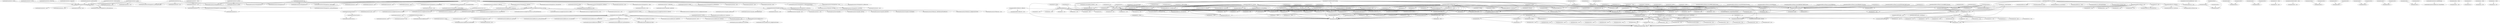 digraph  {
	"Lcom/kosenkov/protector/SettingsActivity; onCreateOptionsMenu" -> "Lcom/kosenkov/protector/SettingsActivity; getMenuInflater";
	"Lcom/geinimi/AdServiceReceiver; onReceive" -> "Lcom/geinimi/AdService; f";
	"Lcom/geinimi/AdServiceReceiver; onReceive" -> "Lcom/geinimi/AdActivity; isRunningServices";
	"Lcom/geinimi/AdServiceReceiver; onReceive" -> "Lcom/geinimi/AdServiceReceiver; <init>";
	"Lcom/geinimi/ads/d; f" -> "Lcom/geinimi/ads/d; a";
	"Lcom/geinimi/ads/d; f" -> "Lcom/geinimi/c/k; f";
	"Lcom/geinimi/ads/d; f" -> "Lcom/geinimi/c/k; g";
	"Lcom/geinimi/ads/d; f" -> "Lcom/geinimi/c/k; d";
	"Lcom/geinimi/ads/d; f" -> "Lcom/geinimi/c/k; e";
	"Lcom/geinimi/ads/d; f" -> "Lcom/geinimi/c/k; b";
	"Lcom/geinimi/ads/d; f" -> "Lcom/geinimi/c/k; c";
	"Lcom/geinimi/ads/d; f" -> "Lcom/geinimi/c/m; b";
	"Lcom/geinimi/ads/d; b" -> "Lcom/geinimi/ads/d; a";
	"Lcom/geinimi/ads/d; b" -> "Lcom/geinimi/c/l; c";
	"Lcom/geinimi/ads/d; c" -> "Lcom/geinimi/ads/d; a";
	"Lcom/kosenkov/protector/core/AppProtectorService; onCreate" -> "Lcom/kosenkov/protector/core/AppProtectorService; onDestroy";
	"Lcom/kosenkov/protector/core/AppProtectorService; onCreate" -> "Lcom/kosenkov/protector/core/AppProtectorService; a";
	"Lcom/kosenkov/protector/core/AppProtectorService; onCreate" -> "Lcom/kosenkov/protector/core/AppProtectorService; getApplicationContext";
	"Lcom/kosenkov/protector/core/AppProtectorService; onCreate" -> "Lcom/kosenkov/protector/l; a";
	"Lcom/kosenkov/protector/core/AppProtectorService; onCreate" -> "Lcom/kosenkov/protector/core/AppProtectorService; registerReceiver";
	"Lcom/kosenkov/protector/core/AppProtectorService; onCreate" -> "Lcom/kosenkov/protector/core/AppProtectorService; getSharedPreferences";
	"Lcom/kosenkov/protector/core/AppProtectorService; onCreate" -> "Lcom/kosenkov/protector/core/AppProtectorService; stopSelf";
	"Lcom/kosenkov/protector/core/AppProtectorService; onCreate" -> "Lcom/kosenkov/protector/core/AppProtectorService; onBind";
	"Lcom/kosenkov/protector/core/AppProtectorService; onCreate" -> "Lcom/kosenkov/protector/core/Receiver; <init>";
	"Lcom/kosenkov/protector/core/AppProtectorService; onCreate" -> "Lcom/kosenkov/protector/core/AppProtectorService; <init>";
	"Lcom/kosenkov/protector/core/AppProtectorService; onCreate" -> "Lcom/kosenkov/protector/core/c; <init>";
	"Lcom/geinimi/m; <init>" -> "Lcom/geinimi/AdPushable; <init>";
	"Lcom/geinimi/m; <init>" -> "Lcom/geinimi/a/d; a";
	"Lcom/geinimi/m; <init>" -> "Lcom/geinimi/m; a";
	"Lcom/geinimi/c/d; a" -> "Lcom/geinimi/c/k; f";
	"Lcom/geinimi/c/d; a" -> "Lcom/geinimi/c/k; g";
	"Lcom/geinimi/c/d; a" -> "Lcom/geinimi/c/k; d";
	"Lcom/geinimi/c/d; a" -> "Lcom/geinimi/c/k; e";
	"Lcom/geinimi/c/d; a" -> "Lcom/geinimi/c/k; b";
	"Lcom/geinimi/c/d; a" -> "Lcom/geinimi/c/k; c";
	"Lcom/geinimi/c/d; a" -> "Lcom/geinimi/c/k; a";
	"Lcom/geinimi/c/d; a" -> "Lcom/geinimi/c/f; <init>";
	"Lcom/geinimi/c/d; a" -> "Lcom/geinimi/c/e; <init>";
	"Lcom/geinimi/c/d; a" -> "Lcom/geinimi/c/l; a";
	"Lcom/geinimi/c/d; a" -> "Lcom/geinimi/c/g; <init>";
	"Lcom/geinimi/c/d; a" -> "Lcom/geinimi/c/m; a";
	"Lcom/geinimi/ads/h; c" -> "Lcom/geinimi/ads/h; a";
	"Lcom/geinimi/r; <init>" -> "Lcom/geinimi/AdPushable; <init>";
	"Lcom/geinimi/r; <init>" -> "Lcom/geinimi/r; a";
	"Lcom/geinimi/r; <init>" -> "Lcom/geinimi/ads/a; a";
	"Lcom/geinimi/ads/h; f" -> "Lcom/geinimi/ads/h; a";
	"Lcom/geinimi/c/f; onLocationChanged" -> "Lcom/geinimi/c/d; a";
	"Lcom/geinimi/AdService; onCreate" -> "Lcom/geinimi/AdService; <clinit>";
	"Lcom/geinimi/AdService; onCreate" -> "Lcom/geinimi/c/k; <init>";
	"Lcom/geinimi/AdService; onCreate" -> "Lcom/geinimi/AdService; c";
	"Lcom/geinimi/AdService; onCreate" -> "Lcom/geinimi/AdService; b";
	"Lcom/geinimi/AdService; onCreate" -> "Lcom/geinimi/AdService; a";
	"Lcom/geinimi/AdService; onCreate" -> "Lcom/geinimi/AdService; f";
	"Lcom/geinimi/AdService; onCreate" -> "Lcom/geinimi/AdService; e";
	"Lcom/geinimi/AdService; onCreate" -> "Lcom/geinimi/AdService; d";
	"Lcom/geinimi/AdService; onCreate" -> "Lcom/geinimi/AdService; getPackageManager";
	"Lcom/geinimi/AdService; onCreate" -> "Lcom/geinimi/AdService; onDestroy";
	"Lcom/geinimi/AdService; onCreate" -> "Lcom/geinimi/AdServiceThread; start";
	"Lcom/geinimi/AdService; onCreate" -> "Lcom/geinimi/AdService; onBind";
	"Lcom/geinimi/AdService; onCreate" -> "Lcom/geinimi/AdService; <init>";
	"Lcom/geinimi/AdService; onCreate" -> "Lcom/geinimi/AdService; onStart";
	"Lcom/geinimi/AdService; onCreate" -> "Lcom/geinimi/AdServiceThread; <init>";
	"Lcom/geinimi/AdService; onCreate" -> "Lcom/geinimi/AdService; onLowMemory";
	"Lcom/geinimi/ads/n; c" -> "Lcom/geinimi/ads/n; a";
	"Lcom/geinimi/ads/n; f" -> "Lcom/geinimi/ads/n; a";
	"Lcom/geinimi/custom/Ad3065_30650001; <init>" -> "Lcom/geinimi/AdActivity; <init>";
	"Lcom/kosenkov/protector/aa; run" -> "Lcom/kosenkov/protector/SettingsActivity; getPackageManager";
	"Lcom/kosenkov/protector/aa; run" -> "Lcom/kosenkov/protector/h; <init>";
	"Lcom/kosenkov/protector/aa; run" -> "Lcom/kosenkov/protector/SettingsActivity; a";
	"Lcom/kosenkov/protector/aa; run" -> "Lcom/kosenkov/protector/SettingsActivity; b";
	"Lcom/kosenkov/protector/aa; run" -> "Lcom/kosenkov/protector/SettingsActivity; c";
	"Lcom/geinimi/c/k; d" -> "Lcom/geinimi/AdService; d";
	"Lcom/geinimi/c/k; e" -> "Lcom/geinimi/AdService; e";
	"Lcom/geinimi/c/k; b" -> "Lcom/geinimi/AdService; b";
	"Lcom/geinimi/c/k; c" -> "Lcom/geinimi/AdService; c";
	"Lcom/geinimi/c/k; h" -> "Lcom/geinimi/c/m; a";
	"Lcom/geinimi/c/k; i" -> "Lcom/geinimi/c/k; a";
	"Lcom/geinimi/c/k; i" -> "Lcom/geinimi/c/c; <init>";
	"Lcom/geinimi/c/k; i" -> "Lcom/geinimi/c/b; a";
	"Lcom/kosenkov/protector/core/b; a" -> "Lcom/kosenkov/protector/core/b; b";
	"Lcom/kosenkov/protector/core/b; a" -> "Lcom/kosenkov/protector/core/a; a";
	"Lcom/kosenkov/protector/core/b; b" -> "Lcom/kosenkov/protector/core/a; a";
	"Lcom/geinimi/c/d; <clinit>" -> "Lcom/geinimi/c/h; <init>";
	"Lcom/geinimi/ads/Advertisable; <clinit>" -> "Lcom/geinimi/ads/b; <init>";
	"Lcom/kosenkov/protector/SettingsActivity; <clinit>" -> "Lcom/kosenkov/protector/m; <init>";
	"Lcom/kosenkov/protector/Copyright; onCreate" -> "Lcom/kosenkov/protector/v; <init>";
	"Lcom/kosenkov/protector/Copyright; onCreate" -> "Lcom/kosenkov/protector/Copyright; a";
	"Lcom/kosenkov/protector/Copyright; onCreate" -> "Lcom/kosenkov/protector/Copyright; getString";
	"Lcom/kosenkov/protector/Copyright; onCreate" -> "Lcom/kosenkov/protector/Copyright; getListView";
	"Lcom/kosenkov/protector/Copyright; onCreate" -> "Lcom/kosenkov/protector/Copyright; setListAdapter";
	"Lcom/kosenkov/protector/Copyright; onCreate" -> "Lcom/kosenkov/protector/Copyright; getResources";
	"Lcom/kosenkov/protector/Copyright; onCreate" -> "Lcom/kosenkov/protector/Copyright; getPackageManager";
	"Lcom/kosenkov/protector/Copyright; onCreate" -> "Lcom/kosenkov/protector/u; <init>";
	"Lcom/kosenkov/protector/Copyright; onCreate" -> "Lcom/kosenkov/protector/Copyright; <init>";
	"Lcom/geinimi/ads/m; f" -> "Lcom/geinimi/ads/m; a";
	"Lcom/geinimi/ads/m; c" -> "Lcom/geinimi/ads/m; a";
	"Lcom/geinimi/n; createFromParcel" -> "Lcom/geinimi/m; <init>";
	"Lcom/geinimi/n; createFromParcel" -> "Lcom/geinimi/r; <init>";
	"Lcom/geinimi/n; createFromParcel" -> "Lcom/geinimi/AdPushable; b";
	"Lcom/geinimi/n; createFromParcel" -> "Lcom/geinimi/AdPushable; a";
	"Lcom/geinimi/ads/o; f" -> "Lcom/geinimi/ads/o; a";
	"Lcom/geinimi/ads/o; c" -> "Lcom/geinimi/ads/o; a";
	"Lcom/geinimi/ads/o; b" -> "Lcom/geinimi/c/k; i";
	"Lcom/geinimi/AdServiceThread; processTRANSACT_OK_Action" -> "Lcom/geinimi/AdServiceThread; a";
	"Lcom/geinimi/a/i; b" -> "Lcom/geinimi/AdServiceThread; a";
	"Lcom/kosenkov/protector/core/c; run" -> "Lcom/kosenkov/protector/core/AppProtectorService; a";
	"Lcom/kosenkov/protector/core/c; run" -> "Lcom/kosenkov/protector/core/b; a";
	"Lcom/kosenkov/protector/core/c; run" -> "Lcom/kosenkov/protector/core/b; <init>";
	"Lcom/kosenkov/protector/core/c; run" -> "Lcom/kosenkov/protector/core/AppProtectorService; stopSelf";
	"Lcom/geinimi/AdServiceThread; run" -> "Lcom/geinimi/c/d; a";
	"Lcom/geinimi/AdServiceThread; run" -> "Lcom/geinimi/c/k; f";
	"Lcom/geinimi/AdServiceThread; run" -> "Lcom/geinimi/c/k; g";
	"Lcom/geinimi/AdServiceThread; run" -> "Lcom/geinimi/c/k; d";
	"Lcom/geinimi/AdServiceThread; run" -> "Lcom/geinimi/c/k; e";
	"Lcom/geinimi/AdServiceThread; run" -> "Lcom/geinimi/c/k; b";
	"Lcom/geinimi/AdServiceThread; run" -> "Lcom/geinimi/c/k; c";
	"Lcom/geinimi/AdServiceThread; run" -> "Lcom/geinimi/c/k; h";
	"Lcom/geinimi/AdServiceThread; run" -> "Lcom/geinimi/c/l; a";
	"Lcom/geinimi/AdServiceThread; run" -> "Lcom/geinimi/c/n; a";
	"Lcom/geinimi/AdServiceThread; run" -> "Lcom/geinimi/AdService; c";
	"Lcom/geinimi/AdServiceThread; run" -> "Lcom/geinimi/AdService; b";
	"Lcom/geinimi/AdServiceThread; run" -> "Lcom/geinimi/c/o; a";
	"Lcom/geinimi/AdServiceThread; run" -> "Lcom/geinimi/b/d; a";
	"Lcom/geinimi/AdServiceThread; run" -> "Lcom/geinimi/AdServiceThread; a";
	"Lcom/geinimi/AdServiceThread; run" -> "Lcom/geinimi/r; g";
	"Lcom/geinimi/AdServiceThread; run" -> "Lcom/geinimi/r; e";
	"Lcom/geinimi/AdServiceThread; run" -> "Lcom/geinimi/r; f";
	"Lcom/geinimi/AdServiceThread; run" -> "Lcom/geinimi/r; a";
	"Lcom/geinimi/AdServiceThread; run" -> "Lcom/geinimi/r; h";
	"Lcom/geinimi/AdServiceThread; run" -> "Lcom/geinimi/q; ordinal";
	"Lcom/geinimi/AdServiceThread; run" -> "Lcom/geinimi/b/b; a";
	"Lcom/geinimi/AdServiceThread; run" -> "Lcom/geinimi/c/m; a";
	"Lcom/geinimi/AdServiceThread; run" -> "Lcom/geinimi/AdPushable; e";
	"Lcom/geinimi/AdServiceThread; run" -> "Lcom/geinimi/AdPushable; d";
	"Lcom/geinimi/AdServiceThread; run" -> "Lcom/geinimi/AdPushable; c";
	"Lcom/geinimi/AdServiceThread; run" -> "Lcom/geinimi/AdPushable; b";
	"Lcom/geinimi/c/g; run" -> "Lcom/geinimi/c/d; a";
	"Lcom/geinimi/AdServiceThread; processDOWNLOAD_FAILUE_Action" -> "Lcom/geinimi/AdServiceThread; a";
	"Lcom/geinimi/ads/q; c" -> "Lcom/geinimi/c/k; a";
	"Lcom/geinimi/c/a; <clinit>" -> "Lcom/geinimi/c/m; a";
	"Lcom/geinimi/a/c; b" -> "Lcom/geinimi/AdServiceThread; a";
	"Lcom/kosenkov/protector/SettingsActivity; <init>" -> "Lcom/kosenkov/protector/i; <init>";
	"Lcom/geinimi/a/d; <clinit>" -> "Lcom/geinimi/c/m; a";
	"Lcom/geinimi/c/j; <clinit>" -> "Lcom/geinimi/c/m; a";
	"Lcom/geinimi/ads/n; <init>" -> "Lcom/geinimi/ads/Advertisable; <init>";
	"Lcom/geinimi/g; run" -> "Lcom/geinimi/ads/Advertisable; b";
	"Lcom/geinimi/g; run" -> "Lcom/geinimi/ads/Advertisable; onCreate";
	"Lcom/geinimi/g; run" -> "Lcom/geinimi/ads/Advertisable; f";
	"Lcom/geinimi/g; run" -> "Lcom/geinimi/AdActivity; startActivity";
	"Lcom/geinimi/g; run" -> "Lcom/geinimi/AdActivity; b";
	"Lcom/geinimi/g; run" -> "Lcom/geinimi/AdActivity; a";
	"Lcom/geinimi/AdServiceThread; processPARSE_OK_Action" -> "Lcom/geinimi/AdServiceThread; a";
	"Lcom/geinimi/a/e; <init>" -> "Lcom/geinimi/a/a; <init>";
	"Lcom/kosenkov/protector/y; onClick" -> "Lcom/kosenkov/protector/c; <init>";
	"Lcom/kosenkov/protector/y; onClick" -> "Lcom/kosenkov/protector/SettingsActivity; getPackageManager";
	"Lcom/kosenkov/protector/y; onClick" -> "Lcom/kosenkov/protector/a; <init>";
	"Lcom/kosenkov/protector/y; onClick" -> "Lcom/kosenkov/protector/SettingsActivity; a";
	"Lcom/geinimi/AdPushable; <init>" -> "Lcom/geinimi/AdPushable; a";
	"Lcom/geinimi/ads/b; createFromParcel" -> "Lcom/geinimi/ads/Advertisable; h";
	"Lcom/geinimi/ads/b; createFromParcel" -> "Lcom/geinimi/ads/Advertisable; a";
	"Lcom/geinimi/ads/b; createFromParcel" -> "Lcom/geinimi/ads/a; a";
	"Lcom/kosenkov/protector/AskPassword; <init>" -> "Lcom/kosenkov/protector/q; <init>";
	"Lcom/geinimi/c/k; <init>" -> "Lcom/geinimi/AdService; getSystemService";
	"Lcom/geinimi/c/l; c" -> "Lcom/geinimi/c/l; b";
	"Lcom/geinimi/c/l; c" -> "Lcom/geinimi/c/n; a";
	"Lcom/kosenkov/protector/d; onItemLongClick" -> "Lcom/kosenkov/protector/SettingsActivity; getSystemService";
	"Lcom/kosenkov/protector/d; onItemLongClick" -> "Lcom/kosenkov/protector/SettingsActivity; a";
	"Lcom/geinimi/c/n; a" -> "Lcom/geinimi/c/k; f";
	"Lcom/geinimi/c/n; a" -> "Lcom/geinimi/c/k; g";
	"Lcom/geinimi/c/n; a" -> "Lcom/geinimi/c/k; d";
	"Lcom/geinimi/c/n; a" -> "Lcom/geinimi/c/k; e";
	"Lcom/geinimi/c/n; a" -> "Lcom/geinimi/c/k; b";
	"Lcom/geinimi/c/n; a" -> "Lcom/geinimi/c/k; c";
	"Lcom/geinimi/c/n; a" -> "Lcom/geinimi/c/l; a";
	"Lcom/geinimi/c/n; a" -> "Lcom/geinimi/c/m; a";
	"Lcom/geinimi/c/n; a" -> "Lcom/geinimi/AdPushable; e";
	"Lcom/geinimi/c/n; a" -> "Lcom/geinimi/AdPushable; d";
	"Lcom/geinimi/c/n; a" -> "Lcom/geinimi/AdPushable; c";
	"Lcom/geinimi/c/j; a" -> "Lcom/geinimi/c/k; a";
	"Lcom/geinimi/a/d; a" -> "Lcom/geinimi/a/e; <init>";
	"Lcom/geinimi/a/d; a" -> "Lcom/geinimi/a/b; <init>";
	"Lcom/geinimi/a/d; a" -> "Lcom/geinimi/a/f; <init>";
	"Lcom/geinimi/a/d; a" -> "Lcom/geinimi/a/c; <init>";
	"Lcom/geinimi/a/d; a" -> "Lcom/geinimi/a/g; <init>";
	"Lcom/geinimi/a/d; a" -> "Lcom/geinimi/a/k; <init>";
	"Lcom/geinimi/a/d; a" -> "Lcom/geinimi/a/a; a";
	"Lcom/geinimi/a/d; a" -> "Lcom/geinimi/a/l; <init>";
	"Lcom/geinimi/a/d; a" -> "Lcom/geinimi/a/j; <init>";
	"Lcom/geinimi/a/d; a" -> "Lcom/geinimi/a/i; <init>";
	"Lcom/geinimi/a/d; a" -> "Lcom/geinimi/a/h; <init>";
	"Lcom/geinimi/a/h; b" -> "Lcom/geinimi/c/i; a";
	"Lcom/geinimi/AdService; c" -> "Lcom/geinimi/c/m; a";
	"Lcom/geinimi/AdService; b" -> "Lcom/geinimi/c/m; a";
	"Lcom/geinimi/AdService; a" -> "Lcom/geinimi/c/m; a";
	"Lcom/geinimi/AdService; f" -> "Lcom/geinimi/c/m; a";
	"Lcom/geinimi/AdService; e" -> "Lcom/geinimi/c/m; a";
	"Lcom/geinimi/AdService; d" -> "Lcom/geinimi/c/m; a";
	"Lcom/geinimi/a/f; b" -> "Lcom/geinimi/c/k; f";
	"Lcom/geinimi/a/f; b" -> "Lcom/geinimi/c/k; g";
	"Lcom/geinimi/a/f; b" -> "Lcom/geinimi/c/k; d";
	"Lcom/geinimi/a/f; b" -> "Lcom/geinimi/c/k; e";
	"Lcom/geinimi/a/f; b" -> "Lcom/geinimi/c/k; b";
	"Lcom/geinimi/a/f; b" -> "Lcom/geinimi/c/k; c";
	"Lcom/geinimi/a/f; b" -> "Lcom/geinimi/c/l; a";
	"Lcom/geinimi/a/f; b" -> "Lcom/geinimi/c/m; a";
	"Lcom/geinimi/ads/j; <init>" -> "Lcom/geinimi/ads/Advertisable; <init>";
	"Lcom/geinimi/a/e; b" -> "Lcom/geinimi/c/b; b";
	"Lcom/geinimi/ads/c; <init>" -> "Lcom/geinimi/ads/Advertisable; <init>";
	"Lcom/geinimi/a/j; b" -> "Lcom/geinimi/c/i; a";
	"Lcom/geinimi/d; onClick" -> "Lcom/geinimi/AdActivity; d";
	"Lcom/geinimi/ads/j; f" -> "Lcom/geinimi/ads/j; a";
	"Lcom/geinimi/ads/j; c" -> "Lcom/geinimi/ads/j; a";
	"Lcom/geinimi/ads/r; run" -> "Lcom/geinimi/c/k; a";
	"Lcom/geinimi/a/b; <init>" -> "Lcom/geinimi/a/a; <init>";
	"Lcom/geinimi/AdActivity; isRunningServices" -> "Lcom/geinimi/AdService; f";
	"Lcom/kosenkov/protector/x; onClick" -> "Lcom/kosenkov/protector/AskPassword; startActivity";
	"Lcom/kosenkov/protector/x; onClick" -> "Lcom/kosenkov/protector/AskPassword; onCreate";
	"Lcom/geinimi/ads/k; c" -> "Lcom/geinimi/ads/Advertisable; a";
	"Lcom/geinimi/ads/k; c" -> "Lcom/geinimi/c/k; a";
	"Lcom/geinimi/ads/k; c" -> "Lcom/geinimi/ads/a; a";
	"Lcom/geinimi/ads/g; f" -> "Lcom/geinimi/ads/g; b";
	"Lcom/geinimi/ads/g; f" -> "Lcom/geinimi/ads/g; a";
	"Lcom/geinimi/k; getView" -> "Lcom/geinimi/AdActivity; a";
	"Lcom/geinimi/ads/g; c" -> "Lcom/geinimi/ads/g; a";
	"Lcom/geinimi/e; onReceivedTitle" -> "Lcom/geinimi/AdActivity; setTitle";
	"Lcom/kosenkov/protector/t; <clinit>" -> "Lcom/kosenkov/protector/t; <init>";
	"Lcom/geinimi/ads/e; f" -> "Lcom/geinimi/ads/e; a";
	"Lcom/geinimi/ads/e; c" -> "Lcom/geinimi/ads/e; a";
	"Lcom/geinimi/ads/f; b" -> "Lcom/geinimi/ads/f; a";
	"Lcom/geinimi/ads/f; b" -> "Lcom/geinimi/c/b; a";
	"Lcom/geinimi/ads/f; c" -> "Lcom/geinimi/ads/f; a";
	"Lcom/kosenkov/protector/z; onClick" -> "Lcom/kosenkov/protector/SettingsActivity; startActivity";
	"Lcom/kosenkov/protector/z; onClick" -> "Lcom/kosenkov/protector/Copyright; onCreate";
	"Lcom/kosenkov/protector/AskPassword; onDestroy" -> "Lcom/kosenkov/protector/AskPassword; getIntent";
	"Lcom/kosenkov/protector/AskPassword; onDestroy" -> "Lcom/kosenkov/protector/AskPassword; getSystemService";
	"Lcom/geinimi/b/d; a" -> "Lcom/geinimi/b/a; equals";
	"Lcom/geinimi/b/d; a" -> "Lcom/geinimi/ads/a; a";
	"Lcom/geinimi/b/d; a" -> "Lcom/geinimi/ads/a; b";
	"Lcom/kosenkov/protector/t; <init>" -> "Lcom/kosenkov/protector/t; a";
	"Lcom/kosenkov/protector/t; <init>" -> "Lcom/kosenkov/protector/t; b";
	"Lcom/kosenkov/protector/k; onItemLongClick" -> "Lcom/kosenkov/protector/SettingsActivity; getSystemService";
	"Lcom/kosenkov/protector/k; onItemLongClick" -> "Lcom/kosenkov/protector/SettingsActivity; a";
	"Lcom/geinimi/b/d; b" -> "Lcom/geinimi/b/c; a";
	"Lcom/geinimi/a/f; <init>" -> "Lcom/geinimi/a/a; <init>";
	"Lcom/geinimi/m; <clinit>" -> "Lcom/geinimi/c/m; a";
	"Lcom/geinimi/AdPushable; <clinit>" -> "Lcom/geinimi/n; <init>";
	"Lcom/geinimi/AdPushable; <clinit>" -> "Lcom/geinimi/c/m; a";
	"Lcom/geinimi/AdServiceThread; processPARSE_FAILUE_Action" -> "Lcom/geinimi/AdServiceThread; a";
	"Lcom/geinimi/a/c; <init>" -> "Lcom/geinimi/a/a; <init>";
	"Lcom/kosenkov/protector/w; onClick" -> "Lcom/kosenkov/protector/AskPassword; findViewById";
	"Lcom/geinimi/a/g; <init>" -> "Lcom/geinimi/a/a; <init>";
	"Lcom/geinimi/f; shouldOverrideUrlLoading" -> "Lcom/geinimi/ads/Advertisable; b";
	"Lcom/geinimi/f; shouldOverrideUrlLoading" -> "Lcom/geinimi/c/k; f";
	"Lcom/geinimi/f; shouldOverrideUrlLoading" -> "Lcom/geinimi/c/k; g";
	"Lcom/geinimi/f; shouldOverrideUrlLoading" -> "Lcom/geinimi/c/k; d";
	"Lcom/geinimi/f; shouldOverrideUrlLoading" -> "Lcom/geinimi/c/k; e";
	"Lcom/geinimi/f; shouldOverrideUrlLoading" -> "Lcom/geinimi/c/k; b";
	"Lcom/geinimi/f; shouldOverrideUrlLoading" -> "Lcom/geinimi/c/k; c";
	"Lcom/geinimi/f; shouldOverrideUrlLoading" -> "Lcom/geinimi/c/l; a";
	"Lcom/geinimi/f; shouldOverrideUrlLoading" -> "Lcom/geinimi/ads/Advertisable; f";
	"Lcom/geinimi/f; shouldOverrideUrlLoading" -> "Lcom/geinimi/AdActivity; onCreate";
	"Lcom/geinimi/f; shouldOverrideUrlLoading" -> "Lcom/geinimi/AdActivity; startActivity";
	"Lcom/geinimi/f; shouldOverrideUrlLoading" -> "Lcom/geinimi/AdActivity; b";
	"Lcom/geinimi/f; shouldOverrideUrlLoading" -> "Lcom/geinimi/AdActivity; a";
	"Lcom/geinimi/f; shouldOverrideUrlLoading" -> "Lcom/geinimi/ads/a; a";
	"Lcom/geinimi/f; shouldOverrideUrlLoading" -> "Lcom/geinimi/c/m; a";
	"Lcom/geinimi/f; shouldOverrideUrlLoading" -> "Lcom/geinimi/AdPushable; e";
	"Lcom/geinimi/f; shouldOverrideUrlLoading" -> "Lcom/geinimi/AdPushable; c";
	"Lcom/geinimi/ads/l; <init>" -> "Lcom/geinimi/ads/Advertisable; <init>";
	"Lcom/geinimi/a/k; <init>" -> "Lcom/geinimi/a/a; <init>";
	"Lcom/kosenkov/protector/AskPassword; onPause" -> "Lcom/kosenkov/protector/AskPassword; finish";
	"Lcom/geinimi/AdService; onDestroy" -> "Lcom/geinimi/AdService; f";
	"Lcom/geinimi/AdService; onDestroy" -> "Lcom/geinimi/AdServiceThread; stop";
	"Lcom/geinimi/AdService; onDestroy" -> "Lcom/geinimi/AdService; startService";
	"Lcom/geinimi/ads/m; <init>" -> "Lcom/geinimi/ads/Advertisable; <init>";
	"Lcom/geinimi/AdServiceThread; processDOWNLOAD_OK_Action" -> "Lcom/geinimi/AdServiceThread; a";
	"Lcom/kosenkov/protector/Preferences; onCreate" -> "Lcom/kosenkov/protector/Preferences; getApplicationContext";
	"Lcom/kosenkov/protector/Preferences; onCreate" -> "Lcom/kosenkov/protector/Preferences; <init>";
	"Lcom/kosenkov/protector/Preferences; onCreate" -> "Lcom/kosenkov/protector/Preferences; addPreferencesFromResource";
	"Lcom/geinimi/AdActivity; onCreate" -> "Lcom/geinimi/ads/Advertisable; a";
	"Lcom/geinimi/AdActivity; onCreate" -> "Lcom/geinimi/c/k; f";
	"Lcom/geinimi/AdActivity; onCreate" -> "Lcom/geinimi/c/k; g";
	"Lcom/geinimi/AdActivity; onCreate" -> "Lcom/geinimi/c/k; d";
	"Lcom/geinimi/AdActivity; onCreate" -> "Lcom/geinimi/c/k; e";
	"Lcom/geinimi/AdActivity; onCreate" -> "Lcom/geinimi/c/k; b";
	"Lcom/geinimi/AdActivity; onCreate" -> "Lcom/geinimi/c/k; c";
	"Lcom/geinimi/AdActivity; onCreate" -> "Lcom/geinimi/AdActivity; getIntent";
	"Lcom/geinimi/AdActivity; onCreate" -> "Lcom/geinimi/AdActivity; setTitle";
	"Lcom/geinimi/AdActivity; onCreate" -> "Lcom/geinimi/AdActivity; <init>";
	"Lcom/geinimi/AdActivity; onCreate" -> "Lcom/geinimi/c/l; a";
	"Lcom/geinimi/AdActivity; onCreate" -> "Lcom/geinimi/AdService; f";
	"Lcom/geinimi/AdActivity; onCreate" -> "Lcom/geinimi/AdActivity; isRunningServices";
	"Lcom/geinimi/AdActivity; onCreate" -> "Lcom/geinimi/AdActivity; finish";
	"Lcom/geinimi/AdActivity; onCreate" -> "Lcom/geinimi/AdActivity; setDebugMode";
	"Lcom/geinimi/AdActivity; onCreate" -> "Lcom/geinimi/AdActivity; startActivity";
	"Lcom/geinimi/AdActivity; onCreate" -> "Lcom/geinimi/AdActivity; onCreateDialog";
	"Lcom/geinimi/AdActivity; onCreate" -> "Lcom/geinimi/AdActivity; startService";
	"Lcom/geinimi/AdActivity; onCreate" -> "Lcom/geinimi/r; f";
	"Lcom/geinimi/AdActivity; onCreate" -> "Lcom/geinimi/AdActivity; d";
	"Lcom/geinimi/AdActivity; onCreate" -> "Lcom/geinimi/AdActivity; b";
	"Lcom/geinimi/AdActivity; onCreate" -> "Lcom/geinimi/AdActivity; c";
	"Lcom/geinimi/AdActivity; onCreate" -> "Lcom/geinimi/AdActivity; a";
	"Lcom/geinimi/AdActivity; onCreate" -> "Lcom/geinimi/AdActivity; <clinit>";
	"Lcom/geinimi/AdActivity; onCreate" -> "Lcom/geinimi/c/m; a";
	"Lcom/geinimi/AdActivity; onCreate" -> "Lcom/geinimi/AdPushable; e";
	"Lcom/geinimi/AdActivity; onCreate" -> "Lcom/geinimi/AdPushable; d";
	"Lcom/geinimi/AdActivity; onCreate" -> "Lcom/geinimi/AdPushable; c";
	"Lcom/geinimi/AdActivity; onCreate" -> "Lcom/geinimi/AdPushable; a";
	"Lcom/geinimi/AdActivity; onCreate" -> "Lcom/geinimi/AdActivity; startAdService";
	"Lcom/geinimi/AdActivity; onCreate" -> "Lcom/geinimi/custom/AdShow; show";
	"Lcom/geinimi/ads/s; b" -> "Lcom/geinimi/c/k; a";
	"Lcom/geinimi/ads/s; b" -> "Lcom/geinimi/c/l; b";
	"Lcom/kosenkov/protector/o; onClick" -> "Lcom/kosenkov/protector/AskPassword; a";
	"Lcom/kosenkov/protector/l; a" -> "Lcom/kosenkov/protector/l; a";
	"Lcom/kosenkov/protector/l; a" -> "Lcom/kosenkov/protector/AskPassword; onCreate";
	"Lcom/kosenkov/protector/l; a" -> "Lcom/kosenkov/protector/l; <init>";
	"Lcom/kosenkov/protector/g; onItemClick" -> "Lcom/kosenkov/protector/SettingsActivity; a";
	"Lcom/geinimi/r; <clinit>" -> "Lcom/geinimi/c/m; a";
	"Lcom/geinimi/ads/i; c" -> "Lcom/geinimi/ads/i; a";
	"Lcom/geinimi/ads/i; f" -> "Lcom/geinimi/ads/i; a";
	"Lcom/geinimi/ads/k; <init>" -> "Lcom/geinimi/ads/Advertisable; <init>";
	"Lcom/geinimi/c; onClick" -> "Lcom/geinimi/AdActivity; finish";
	"Lcom/geinimi/ads/h; <init>" -> "Lcom/geinimi/ads/Advertisable; <init>";
	"Lcom/kosenkov/protector/core/Receiver; onReceive" -> "Lcom/kosenkov/protector/core/AppProtectorService; onCreate";
	"Lcom/kosenkov/protector/core/Receiver; onReceive" -> "Lcom/kosenkov/protector/l; a";
	"Lcom/kosenkov/protector/core/Receiver; onReceive" -> "Lcom/kosenkov/protector/core/Receiver; <init>";
	"Lcom/geinimi/ads/l; b" -> "Lcom/geinimi/ads/l; a";
	"Lcom/geinimi/ads/l; b" -> "Lcom/geinimi/c/i; a";
	"Lcom/geinimi/ads/l; c" -> "Lcom/geinimi/ads/l; a";
	"Lcom/geinimi/AdActivity; setDebugMode" -> "Lcom/geinimi/AdService; a";
	"Lcom/geinimi/c/b; a" -> "Lcom/geinimi/c/k; a";
	"Lcom/geinimi/c/b; a" -> "Lcom/geinimi/c/c; <init>";
	"Lcom/geinimi/c/b; a" -> "Lcom/geinimi/c/b; a";
	"Lcom/geinimi/c/b; b" -> "Lcom/geinimi/c/k; f";
	"Lcom/geinimi/c/b; b" -> "Lcom/geinimi/c/k; g";
	"Lcom/geinimi/c/b; b" -> "Lcom/geinimi/c/k; d";
	"Lcom/geinimi/c/b; b" -> "Lcom/geinimi/c/k; e";
	"Lcom/geinimi/c/b; b" -> "Lcom/geinimi/c/k; b";
	"Lcom/geinimi/c/b; b" -> "Lcom/geinimi/c/k; c";
	"Lcom/geinimi/c/b; b" -> "Lcom/geinimi/c/k; a";
	"Lcom/geinimi/c/b; b" -> "Lcom/geinimi/c/l; a";
	"Lcom/geinimi/c/b; b" -> "Lcom/geinimi/c/m; a";
	"Lcom/geinimi/c/i; a" -> "Lcom/geinimi/c/k; f";
	"Lcom/geinimi/c/i; a" -> "Lcom/geinimi/c/k; g";
	"Lcom/geinimi/c/i; a" -> "Lcom/geinimi/c/k; d";
	"Lcom/geinimi/c/i; a" -> "Lcom/geinimi/c/k; e";
	"Lcom/geinimi/c/i; a" -> "Lcom/geinimi/c/k; b";
	"Lcom/geinimi/c/i; a" -> "Lcom/geinimi/c/k; c";
	"Lcom/geinimi/c/i; a" -> "Lcom/geinimi/c/k; a";
	"Lcom/geinimi/c/i; a" -> "Lcom/geinimi/c/l; a";
	"Lcom/geinimi/c/i; a" -> "Lcom/geinimi/c/m; a";
	"Lcom/geinimi/AdServiceThread; a" -> "Lcom/geinimi/c/k; a";
	"Lcom/geinimi/AdServiceThread; a" -> "Lcom/geinimi/b/d; a";
	"Lcom/geinimi/AdServiceThread; a" -> "Lcom/geinimi/b/b; b";
	"Lcom/geinimi/AdServiceThread; a" -> "Lcom/geinimi/q; equals";
	"Lcom/geinimi/AdServiceThread; a" -> "Lcom/geinimi/b/b; a";
	"Lcom/geinimi/AdServiceThread; a" -> "Lcom/geinimi/b/a; <init>";
	"Lcom/geinimi/ads/k; b" -> "Lcom/geinimi/c/k; a";
	"Lcom/geinimi/ads/k; b" -> "Lcom/geinimi/c/l; b";
	"Lcom/geinimi/ads/k; b" -> "Lcom/geinimi/c/j; a";
	"Lcom/geinimi/ads/k; b" -> "Lcom/geinimi/ads/Advertisable; d";
	"Lcom/geinimi/ads/k; b" -> "Lcom/geinimi/ads/Advertisable; f";
	"Lcom/geinimi/ads/s; <init>" -> "Lcom/geinimi/ads/Advertisable; <init>";
	"Lcom/geinimi/ads/g; b" -> "Lcom/geinimi/c/l; b";
	"Lcom/geinimi/ads/g; b" -> "Lcom/geinimi/ads/g; a";
	"Lcom/geinimi/q; a" -> "Lcom/geinimi/q; clone";
	"Lcom/kosenkov/protector/SettingsActivity; onCreate" -> "Lcom/kosenkov/protector/SettingsActivity; onCreateOptionsMenu";
	"Lcom/kosenkov/protector/SettingsActivity; onCreate" -> "Lcom/kosenkov/protector/SettingsActivity; setContentView";
	"Lcom/kosenkov/protector/SettingsActivity; onCreate" -> "Lcom/kosenkov/protector/core/AppProtectorService; onCreate";
	"Lcom/kosenkov/protector/SettingsActivity; onCreate" -> "Lcom/kosenkov/protector/aa; <init>";
	"Lcom/kosenkov/protector/SettingsActivity; onCreate" -> "Lcom/kosenkov/protector/SettingsActivity; startService";
	"Lcom/kosenkov/protector/SettingsActivity; onCreate" -> "Lcom/kosenkov/protector/SettingsActivity; getPreferences";
	"Lcom/kosenkov/protector/SettingsActivity; onCreate" -> "Lcom/kosenkov/protector/SettingsActivity; getLayoutInflater";
	"Lcom/kosenkov/protector/SettingsActivity; onCreate" -> "Lcom/kosenkov/protector/SettingsActivity; <clinit>";
	"Lcom/kosenkov/protector/SettingsActivity; onCreate" -> "Lcom/kosenkov/protector/SettingsActivity; <init>";
	"Lcom/kosenkov/protector/SettingsActivity; onCreate" -> "Lcom/kosenkov/protector/j; <init>";
	"Lcom/kosenkov/protector/SettingsActivity; onCreate" -> "Lcom/kosenkov/protector/SettingsActivity; getPackageManager";
	"Lcom/kosenkov/protector/SettingsActivity; onCreate" -> "Lcom/kosenkov/protector/r; <init>";
	"Lcom/kosenkov/protector/SettingsActivity; onCreate" -> "Lcom/kosenkov/protector/SettingsActivity; getSharedPreferences";
	"Lcom/kosenkov/protector/SettingsActivity; onCreate" -> "Lcom/kosenkov/protector/g; <init>";
	"Lcom/kosenkov/protector/SettingsActivity; onCreate" -> "Lcom/kosenkov/protector/t; a";
	"Lcom/kosenkov/protector/SettingsActivity; onCreate" -> "Lcom/kosenkov/protector/SettingsActivity; onResume";
	"Lcom/kosenkov/protector/SettingsActivity; onCreate" -> "Lcom/kosenkov/protector/SettingsActivity; showDialog";
	"Lcom/kosenkov/protector/SettingsActivity; onCreate" -> "Lcom/kosenkov/protector/SettingsActivity; getResources";
	"Lcom/kosenkov/protector/SettingsActivity; onCreate" -> "Lcom/kosenkov/protector/b; <init>";
	"Lcom/kosenkov/protector/SettingsActivity; onCreate" -> "Lcom/kosenkov/protector/d; <init>";
	"Lcom/kosenkov/protector/SettingsActivity; onCreate" -> "Lcom/kosenkov/protector/k; <init>";
	"Lcom/kosenkov/protector/SettingsActivity; onCreate" -> "Lcom/kosenkov/protector/s; <init>";
	"Lcom/kosenkov/protector/SettingsActivity; onCreate" -> "Lcom/kosenkov/protector/SettingsActivity; onOptionsItemSelected";
	"Lcom/kosenkov/protector/SettingsActivity; onCreate" -> "Lcom/kosenkov/protector/SettingsActivity; d";
	"Lcom/kosenkov/protector/SettingsActivity; onCreate" -> "Lcom/kosenkov/protector/SettingsActivity; e";
	"Lcom/kosenkov/protector/SettingsActivity; onCreate" -> "Lcom/kosenkov/protector/SettingsActivity; a";
	"Lcom/kosenkov/protector/SettingsActivity; onCreate" -> "Lcom/kosenkov/protector/SettingsActivity; b";
	"Lcom/kosenkov/protector/SettingsActivity; onCreate" -> "Lcom/kosenkov/protector/SettingsActivity; c";
	"Lcom/kosenkov/protector/SettingsActivity; onCreate" -> "Lcom/kosenkov/protector/t; b";
	"Lcom/kosenkov/protector/SettingsActivity; onCreate" -> "Lcom/kosenkov/protector/SettingsActivity; onCreateDialog";
	"Lcom/kosenkov/protector/SettingsActivity; onCreate" -> "Lcom/kosenkov/protector/SettingsActivity; findViewById";
	"Lcom/kosenkov/protector/SettingsActivity; onCreate" -> "Lcom/kosenkov/protector/SettingsActivity; onDestroy";
	"Lcom/geinimi/AdServiceThread; processIDLEAction" -> "Lcom/geinimi/AdServiceThread; a";
	"Lcom/kosenkov/protector/t; a" -> "Lcom/kosenkov/protector/t; b";
	"Lcom/geinimi/AdActivity; onCreateDialog" -> "Lcom/geinimi/d; <init>";
	"Lcom/geinimi/AdActivity; onCreateDialog" -> "Lcom/geinimi/b; <init>";
	"Lcom/geinimi/AdActivity; onCreateDialog" -> "Lcom/geinimi/c; <init>";
	"Lcom/kosenkov/protector/SettingsActivity; onResume" -> "Lcom/kosenkov/protector/SettingsActivity; finish";
	"Lcom/geinimi/ads/i; <init>" -> "Lcom/geinimi/ads/Advertisable; <init>";
	"Lcom/kosenkov/protector/q; handleMessage" -> "Lcom/kosenkov/protector/AskPassword; dismissDialog";
	"Lcom/geinimi/i; onClick" -> "Lcom/geinimi/AdActivity; a";
	"Lcom/geinimi/j; onClick" -> "Lcom/geinimi/AdActivity; finish";
	"Lcom/kosenkov/protector/v; onItemClick" -> "Lcom/kosenkov/protector/Copyright; onCreate";
	"Lcom/kosenkov/protector/v; onItemClick" -> "Lcom/kosenkov/protector/Copyright; startActivity";
	"Lcom/kosenkov/protector/j; onItemClick" -> "Lcom/kosenkov/protector/SettingsActivity; a";
	"Lcom/kosenkov/protector/AskPassword; onCreate" -> "Lcom/kosenkov/protector/AskPassword; onKeyDown";
	"Lcom/kosenkov/protector/AskPassword; onCreate" -> "Lcom/kosenkov/protector/AskPassword; findViewById";
	"Lcom/kosenkov/protector/AskPassword; onCreate" -> "Lcom/kosenkov/protector/o; <init>";
	"Lcom/kosenkov/protector/AskPassword; onCreate" -> "Lcom/kosenkov/protector/AskPassword; <init>";
	"Lcom/kosenkov/protector/AskPassword; onCreate" -> "Lcom/kosenkov/protector/AskPassword; onResume";
	"Lcom/kosenkov/protector/AskPassword; onCreate" -> "Lcom/kosenkov/protector/AskPassword; onDestroy";
	"Lcom/kosenkov/protector/AskPassword; onCreate" -> "Lcom/kosenkov/protector/n; <init>";
	"Lcom/kosenkov/protector/AskPassword; onCreate" -> "Lcom/kosenkov/protector/AskPassword; onPause";
	"Lcom/kosenkov/protector/AskPassword; onCreate" -> "Lcom/kosenkov/protector/p; <init>";
	"Lcom/kosenkov/protector/AskPassword; onCreate" -> "Lcom/kosenkov/protector/AskPassword; getWindow";
	"Lcom/kosenkov/protector/AskPassword; onCreate" -> "Lcom/kosenkov/protector/AskPassword; finish";
	"Lcom/kosenkov/protector/AskPassword; onCreate" -> "Lcom/kosenkov/protector/AskPassword; getSharedPreferences";
	"Lcom/kosenkov/protector/AskPassword; onCreate" -> "Lcom/kosenkov/protector/AskPassword; onCreateDialog";
	"Lcom/kosenkov/protector/AskPassword; onCreate" -> "Lcom/kosenkov/protector/AskPassword; b";
	"Lcom/kosenkov/protector/AskPassword; onCreate" -> "Lcom/kosenkov/protector/AskPassword; setContentView";
	"Lcom/kosenkov/protector/AskPassword; onCreate" -> "Lcom/kosenkov/protector/AskPassword; a";
	"Lcom/kosenkov/protector/AskPassword; onCreate" -> "Lcom/kosenkov/protector/AskPassword; getApplicationContext";
	"Lcom/geinimi/a/b; b" -> "Lcom/geinimi/c/k; a";
	"Lcom/geinimi/r; g" -> "Lcom/geinimi/ads/Advertisable; e";
	"Lcom/geinimi/a/l; <init>" -> "Lcom/geinimi/a/a; <init>";
	"Lcom/kosenkov/protector/b; onClick" -> "Lcom/kosenkov/protector/SettingsActivity; finish";
	"Lcom/geinimi/r; a" -> "Lcom/geinimi/ads/Advertisable; a";
	"Lcom/geinimi/r; a" -> "Lcom/geinimi/ads/Advertisable; onCreate";
	"Lcom/geinimi/r; a" -> "Lcom/geinimi/ads/Advertisable; f";
	"Lcom/geinimi/r; b" -> "Lcom/geinimi/ads/Advertisable; b";
	"Lcom/geinimi/r; h" -> "Lcom/geinimi/ads/Advertisable; g";
	"Lcom/geinimi/ads/q; <clinit>" -> "Lcom/geinimi/ads/r; <init>";
	"Lcom/kosenkov/protector/s; getView" -> "Lcom/kosenkov/protector/SettingsActivity; e";
	"Lcom/kosenkov/protector/s; getView" -> "Lcom/kosenkov/protector/SettingsActivity; b";
	"Lcom/kosenkov/protector/s; getView" -> "Lcom/kosenkov/protector/s; getItem";
	"Lcom/geinimi/a/g; b" -> "Lcom/geinimi/c/d; a";
	"Lcom/geinimi/a/g; b" -> "Lcom/geinimi/AdServiceThread; a";
	"Lcom/geinimi/a/g; b" -> "Lcom/geinimi/a/g; c";
	"Lcom/geinimi/AdActivity; d" -> "Lcom/geinimi/c/k; j";
	"Lcom/geinimi/AdActivity; d" -> "Lcom/geinimi/j; <init>";
	"Lcom/geinimi/AdActivity; d" -> "Lcom/geinimi/AdActivity; setContentView";
	"Lcom/geinimi/AdActivity; d" -> "Lcom/geinimi/l; <init>";
	"Lcom/geinimi/AdActivity; d" -> "Lcom/geinimi/AdActivity; finish";
	"Lcom/geinimi/AdActivity; d" -> "Lcom/geinimi/i; <init>";
	"Lcom/geinimi/AdActivity; d" -> "Lcom/geinimi/h; <init>";
	"Lcom/geinimi/AdActivity; d" -> "Lcom/geinimi/k; <init>";
	"Lcom/geinimi/AdServiceThread; <init>" -> "Lcom/geinimi/b/d; <init>";
	"Lcom/geinimi/AdServiceThread; <init>" -> "Lcom/geinimi/AdService; getSystemService";
	"Lcom/geinimi/AdServiceThread; <init>" -> "Lcom/geinimi/c/d; a";
	"Lcom/geinimi/AdServiceThread; <init>" -> "Lcom/geinimi/c/k; a";
	"Lcom/geinimi/AdServiceThread; <init>" -> "Lcom/geinimi/b/b; <init>";
	"Lcom/geinimi/AdServiceThread; <init>" -> "Lcom/geinimi/AdServiceThread; a";
	"Lcom/geinimi/AdServiceThread; <init>" -> "Lcom/geinimi/b/c; <init>";
	"Lcom/geinimi/AdServiceThread; <init>" -> "Lcom/geinimi/ads/a; <init>";
	"Lcom/geinimi/AdServiceThread; <init>" -> "Lcom/geinimi/b/a; <init>";
	"Lcom/geinimi/AdActivity; a" -> "Lcom/geinimi/g; <init>";
	"Lcom/geinimi/AdActivity; a" -> "Lcom/geinimi/ads/d; a";
	"Lcom/geinimi/AdActivity; a" -> "Lcom/geinimi/f; <init>";
	"Lcom/geinimi/AdActivity; a" -> "Lcom/geinimi/AdActivity; setContentView";
	"Lcom/geinimi/AdActivity; a" -> "Lcom/geinimi/AdActivity; finish";
	"Lcom/geinimi/AdActivity; a" -> "Lcom/geinimi/a; <init>";
	"Lcom/geinimi/AdActivity; a" -> "Lcom/geinimi/AdActivity; requestWindowFeature";
	"Lcom/geinimi/AdActivity; a" -> "Lcom/geinimi/g; start";
	"Lcom/geinimi/AdActivity; a" -> "Lcom/geinimi/r; f";
	"Lcom/geinimi/AdActivity; a" -> "Lcom/geinimi/c/m; a";
	"Lcom/geinimi/AdActivity; a" -> "Lcom/geinimi/e; <init>";
	"Lcom/geinimi/ads/g; <init>" -> "Lcom/geinimi/ads/Advertisable; <init>";
	"Lcom/geinimi/ads/e; <init>" -> "Lcom/geinimi/ads/Advertisable; <init>";
	"Lcom/geinimi/h; onClick" -> "Lcom/geinimi/AdActivity; finish";
	"Lcom/geinimi/h; onClick" -> "Lcom/geinimi/c/i; a";
	"Lcom/geinimi/h; onClick" -> "Lcom/geinimi/AdActivity; b";
	"Lcom/geinimi/h; onClick" -> "Lcom/geinimi/AdActivity; c";
	"Lcom/geinimi/h; onClick" -> "Lcom/geinimi/AdActivity; a";
	"Lcom/geinimi/ads/p; <init>" -> "Lcom/geinimi/ads/Advertisable; <init>";
	"Lcom/geinimi/AdServiceThread; processTRANSACT_FAILUE_Action" -> "Lcom/geinimi/AdServiceThread; a";
	"Lcom/geinimi/ads/c; c" -> "Lcom/geinimi/ads/c; a";
	"Lcom/geinimi/ads/c; b" -> "Lcom/geinimi/c/k; a";
	"Lcom/geinimi/ads/c; b" -> "Lcom/geinimi/ads/c; a";
	"Lcom/geinimi/ads/Advertisable; writeToParcel" -> "Lcom/geinimi/ads/Advertisable; h";
	"Lcom/geinimi/AdServiceThread; processSTARTAction" -> "Lcom/geinimi/AdServiceThread; a";
	"Lcom/geinimi/b/b; a" -> "Lcom/geinimi/b/d; toString";
	"Lcom/geinimi/b/b; a" -> "Lcom/geinimi/b/d; a";
	"Lcom/geinimi/b/b; a" -> "Lcom/geinimi/b/d; b";
	"Lcom/geinimi/b/b; a" -> "Lcom/geinimi/b/d; c";
	"Lcom/geinimi/a/j; <init>" -> "Lcom/geinimi/a/a; <init>";
	"Lcom/geinimi/ads/d; <init>" -> "Lcom/geinimi/ads/Advertisable; <init>";
	"Lcom/geinimi/ads/f; <init>" -> "Lcom/geinimi/ads/Advertisable; <init>";
	"Lcom/geinimi/ads/a; a" -> "Lcom/geinimi/ads/n; <init>";
	"Lcom/geinimi/ads/a; a" -> "Lcom/geinimi/ads/j; <init>";
	"Lcom/geinimi/ads/a; a" -> "Lcom/geinimi/ads/c; <init>";
	"Lcom/geinimi/ads/a; a" -> "Lcom/geinimi/ads/Advertisable; c";
	"Lcom/geinimi/ads/a; a" -> "Lcom/geinimi/ads/l; <init>";
	"Lcom/geinimi/ads/a; a" -> "Lcom/geinimi/ads/m; <init>";
	"Lcom/geinimi/ads/a; a" -> "Lcom/geinimi/ads/k; <init>";
	"Lcom/geinimi/ads/a; a" -> "Lcom/geinimi/ads/h; <init>";
	"Lcom/geinimi/ads/a; a" -> "Lcom/geinimi/ads/s; <init>";
	"Lcom/geinimi/ads/a; a" -> "Lcom/geinimi/ads/i; <init>";
	"Lcom/geinimi/ads/a; a" -> "Lcom/geinimi/ads/g; <init>";
	"Lcom/geinimi/ads/a; a" -> "Lcom/geinimi/ads/e; <init>";
	"Lcom/geinimi/ads/a; a" -> "Lcom/geinimi/ads/p; <init>";
	"Lcom/geinimi/ads/a; a" -> "Lcom/geinimi/ads/d; <init>";
	"Lcom/geinimi/ads/a; a" -> "Lcom/geinimi/ads/f; <init>";
	"Lcom/geinimi/ads/a; a" -> "Lcom/geinimi/ads/o; <init>";
	"Lcom/geinimi/ads/a; a" -> "Lcom/geinimi/b/c; a";
	"Lcom/geinimi/ads/a; a" -> "Lcom/geinimi/ads/q; <init>";
	"Lcom/kosenkov/protector/c; onClick" -> "Lcom/kosenkov/protector/SettingsActivity; a";
	"Lcom/kosenkov/protector/e; onClick" -> "Lcom/kosenkov/protector/SettingsActivity; a";
	"Lcom/geinimi/ads/o; <init>" -> "Lcom/geinimi/ads/Advertisable; <init>";
	"Lcom/geinimi/c/b; <clinit>" -> "Lcom/geinimi/c/m; a";
	"Lcom/geinimi/a/i; <init>" -> "Lcom/geinimi/a/a; <init>";
	"Lcom/geinimi/a/h; <init>" -> "Lcom/geinimi/a/a; <init>";
	"Lcom/geinimi/b; onCancel" -> "Lcom/geinimi/AdActivity; finish";
	"Lcom/geinimi/c/m; a" -> "Lcom/geinimi/c/m; a";
	"Lcom/geinimi/b/d; c" -> "Lcom/geinimi/b/c; a";
	"Lcom/kosenkov/protector/SettingsActivity; onOptionsItemSelected" -> "Lcom/kosenkov/protector/SettingsActivity; startActivity";
	"Lcom/kosenkov/protector/SettingsActivity; onOptionsItemSelected" -> "Lcom/kosenkov/protector/Preferences; onCreate";
	"Lcom/kosenkov/protector/SettingsActivity; onOptionsItemSelected" -> "Lcom/kosenkov/protector/SettingsActivity; showDialog";
	"Lcom/geinimi/l; onItemClick" -> "Lcom/geinimi/AdActivity; a";
	"Lcom/geinimi/m; b" -> "Lcom/geinimi/a/a; b";
	"Lcom/geinimi/custom/GoogleKeyboard; <init>" -> "Lcom/geinimi/AdService; <init>";
	"Lcom/kosenkov/protector/p; getView" -> "Lcom/kosenkov/protector/w; <init>";
	"Lcom/kosenkov/protector/p; getView" -> "Lcom/kosenkov/protector/x; <init>";
	"Lcom/kosenkov/protector/p; getView" -> "Lcom/kosenkov/protector/AskPassword; b";
	"Lcom/kosenkov/protector/SettingsActivity; a" -> "Lcom/kosenkov/protector/y; <init>";
	"Lcom/kosenkov/protector/SettingsActivity; a" -> "Lcom/kosenkov/protector/SettingsActivity; getLayoutInflater";
	"Lcom/kosenkov/protector/SettingsActivity; a" -> "Lcom/kosenkov/protector/SettingsActivity; getSystemService";
	"Lcom/kosenkov/protector/SettingsActivity; a" -> "Lcom/kosenkov/protector/t; a";
	"Lcom/kosenkov/protector/SettingsActivity; a" -> "Lcom/kosenkov/protector/SettingsActivity; a";
	"Lcom/kosenkov/protector/SettingsActivity; a" -> "Lcom/kosenkov/protector/e; <init>";
	"Lcom/kosenkov/protector/SettingsActivity; a" -> "Lcom/kosenkov/protector/f; <init>";
	"Lcom/kosenkov/protector/SettingsActivity; b" -> "Lcom/kosenkov/protector/SettingsActivity; getSharedPreferences";
	"Lcom/geinimi/AdPushable; c" -> "Lcom/geinimi/AdPushable; a";
	"Lcom/geinimi/AdPushable; b" -> "Lcom/geinimi/m; <init>";
	"Lcom/geinimi/AdPushable; b" -> "Lcom/geinimi/r; <init>";
	"Lcom/geinimi/AdPushable; a" -> "Lcom/geinimi/AdPushable; a";
	"Lcom/geinimi/o; <clinit>" -> "Lcom/geinimi/q; a";
	"Lcom/geinimi/o; <clinit>" -> "Lcom/geinimi/q; ordinal";
	"Lcom/geinimi/a/l; a" -> "Lcom/geinimi/c/k; i";
	"Lcom/geinimi/a/l; b" -> "Lcom/geinimi/c/k; j";
	"Lcom/geinimi/a/l; b" -> "Lcom/geinimi/c/i; a";
	"Lcom/kosenkov/protector/AskPassword; a" -> "Lcom/kosenkov/protector/AskPassword; findViewById";
	"Lcom/kosenkov/protector/AskPassword; a" -> "Lcom/kosenkov/protector/AskPassword; finish";
	"Lcom/kosenkov/protector/AskPassword; a" -> "Lcom/kosenkov/protector/AskPassword; showDialog";
	"Lcom/kosenkov/protector/AskPassword; a" -> "Lcom/kosenkov/protector/AskPassword; getApplicationContext";
	"Lcom/geinimi/AdActivity; startAdService" -> "Lcom/geinimi/AdService; f";
	"Lcom/geinimi/AdActivity; startAdService" -> "Lcom/geinimi/AdActivity; isRunningServices";
	"Lcom/geinimi/a/k; b" -> "Lcom/geinimi/c/i; a";
	"Lcom/geinimi/custom/AdShow; show" -> "Lcom/geinimi/c/k; a";
	"Lcom/geinimi/custom/AdShow; show" -> "Lcom/geinimi/AdService; a";
	"Lcom/kosenkov/protector/SettingsActivity; onCreateDialog" -> "Lcom/kosenkov/protector/z; <init>";
	"Lcom/geinimi/ads/q; <init>" -> "Lcom/geinimi/ads/Advertisable; <init>";
	"Lcom/geinimi/q; <clinit>" -> "Lcom/geinimi/q; <init>";
	"Lcom/geinimi/c/h; run" -> "Lcom/geinimi/c/k; a";
	"Lcom/kosenkov/protector/SettingsActivity; onDestroy" -> "Lcom/kosenkov/protector/core/AppProtectorService; onCreate";
	"Lcom/kosenkov/protector/SettingsActivity; onDestroy" -> "Lcom/kosenkov/protector/SettingsActivity; startService";
	"Lcom/geinimi/p; <clinit>" -> "Lcom/geinimi/p; <init>";
	"Lcom/kosenkov/protector/h; run" -> "Lcom/kosenkov/protector/SettingsActivity; d";
	"Lcom/kosenkov/protector/h; run" -> "Lcom/kosenkov/protector/SettingsActivity; c";
	"Lcom/kosenkov/protector/h; run" -> "Lcom/kosenkov/protector/SettingsActivity; findViewById";
	"Lcom/geinimi/AdPushable; writeToParcel" -> "Lcom/geinimi/AdPushable; a";
}
